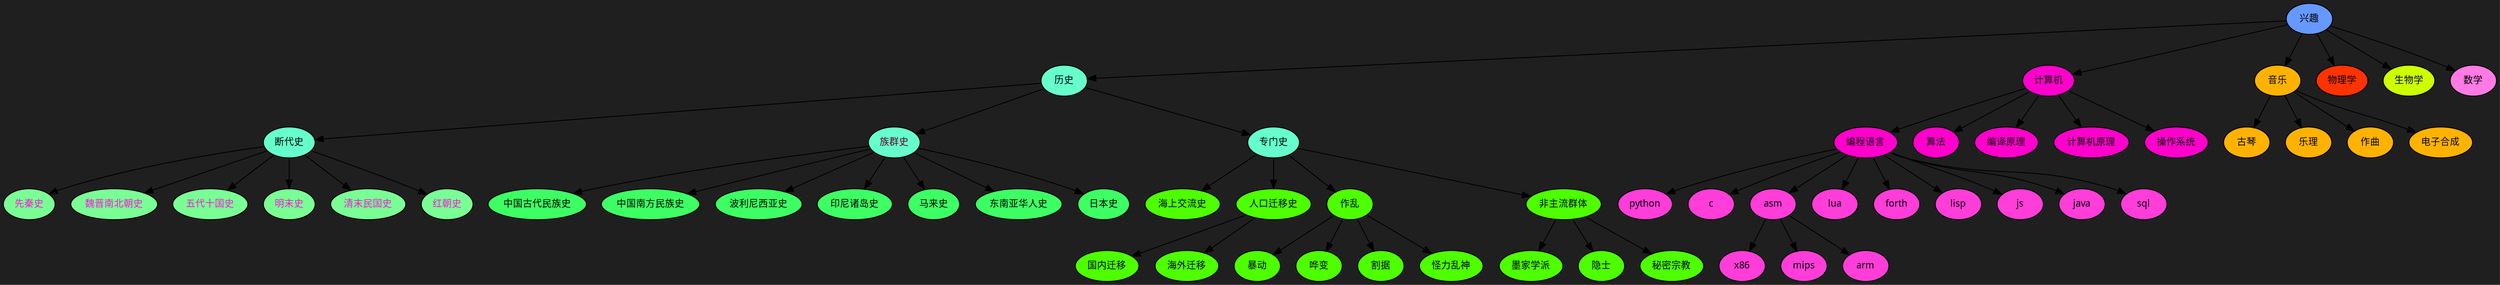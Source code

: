digraph G {
    graph [overlap=false,pack=true,bgcolor="#1F1F1F"];
    node [style=filled,fontname="wqy-zenhei",fontsize=11];

    兴趣 [center=true,fillcolor="#6699FF"];

    node [fillcolor="#66FFCC"];
    兴趣 -> 历史;
        历史 -> 断代史;
            node [fillcolor="#7AFF95",fontcolor="#FF11DD"];
            断代史 -> 先秦史;
            断代史 -> 魏晋南北朝史;
            断代史 -> 五代十国史;
            断代史 -> 明末史;
            断代史 -> 清末民国史;
            断代史 -> 红朝史;
            node [fillcolor="#66FFCC",fontcolor="#660033"];
        历史 -> 族群史;
            node [fillcolor="#3DFF64",fontcolor="#000000"];
            族群史 -> 中国古代民族史;
            族群史 -> 中国南方民族史;
            族群史 -> 波利尼西亚史;
            族群史 -> 印尼诸岛史;
            族群史 -> 马来史;
            族群史 -> 东南亚华人史;
            族群史 -> 日本史;
            node [fillcolor="#66FFCC"];
        历史 -> 专门史;
            node [fillcolor="#4DFF00"];
            专门史 -> 海上交流史;
            专门史 -> 人口迁移史;
                人口迁移史 -> 国内迁移;
                人口迁移史 -> 海外迁移;
            专门史 -> 作乱;
                作乱 -> 暴动;
                作乱 -> 哗变;
                作乱 -> 割据;
                作乱 -> 怪力乱神;
            专门史 -> 非主流群体;
                非主流群体 -> 墨家学派;
                非主流群体 -> 隐士;
                非主流群体 -> 秘密宗教;

    node [fillcolor="#FF00CC"];
    兴趣 -> 计算机;
        计算机 -> 编程语言;
            node [fillcolor="#FF3DD8"];
            编程语言 -> python;
            编程语言 -> c;
            编程语言 -> asm;
                asm -> x86;
                asm -> mips;
                asm -> arm;
            编程语言 -> lua;
            编程语言 -> forth;
            编程语言 -> lisp;
            编程语言 -> js;
            编程语言 -> java;
            编程语言 -> sql;
        node [fillcolor="#FF00CC"];
        计算机 -> 算法;
        计算机 -> 编译原理;
        计算机 -> 计算机原理;
        计算机 -> 操作系统;

    node [fillcolor="#FFB300"];
    兴趣 -> 音乐;
        音乐 -> 古琴;
        音乐 -> 乐理;
        音乐 -> 作曲;
        音乐 -> 电子合成;

    node [fillcolor="#FF3300"];
    兴趣 -> 物理学;
    node [fillcolor="#CCFF00"];
    兴趣 -> 生物学;
    node [fillcolor="#FF7AE4"];
    兴趣 -> 数学;
}
